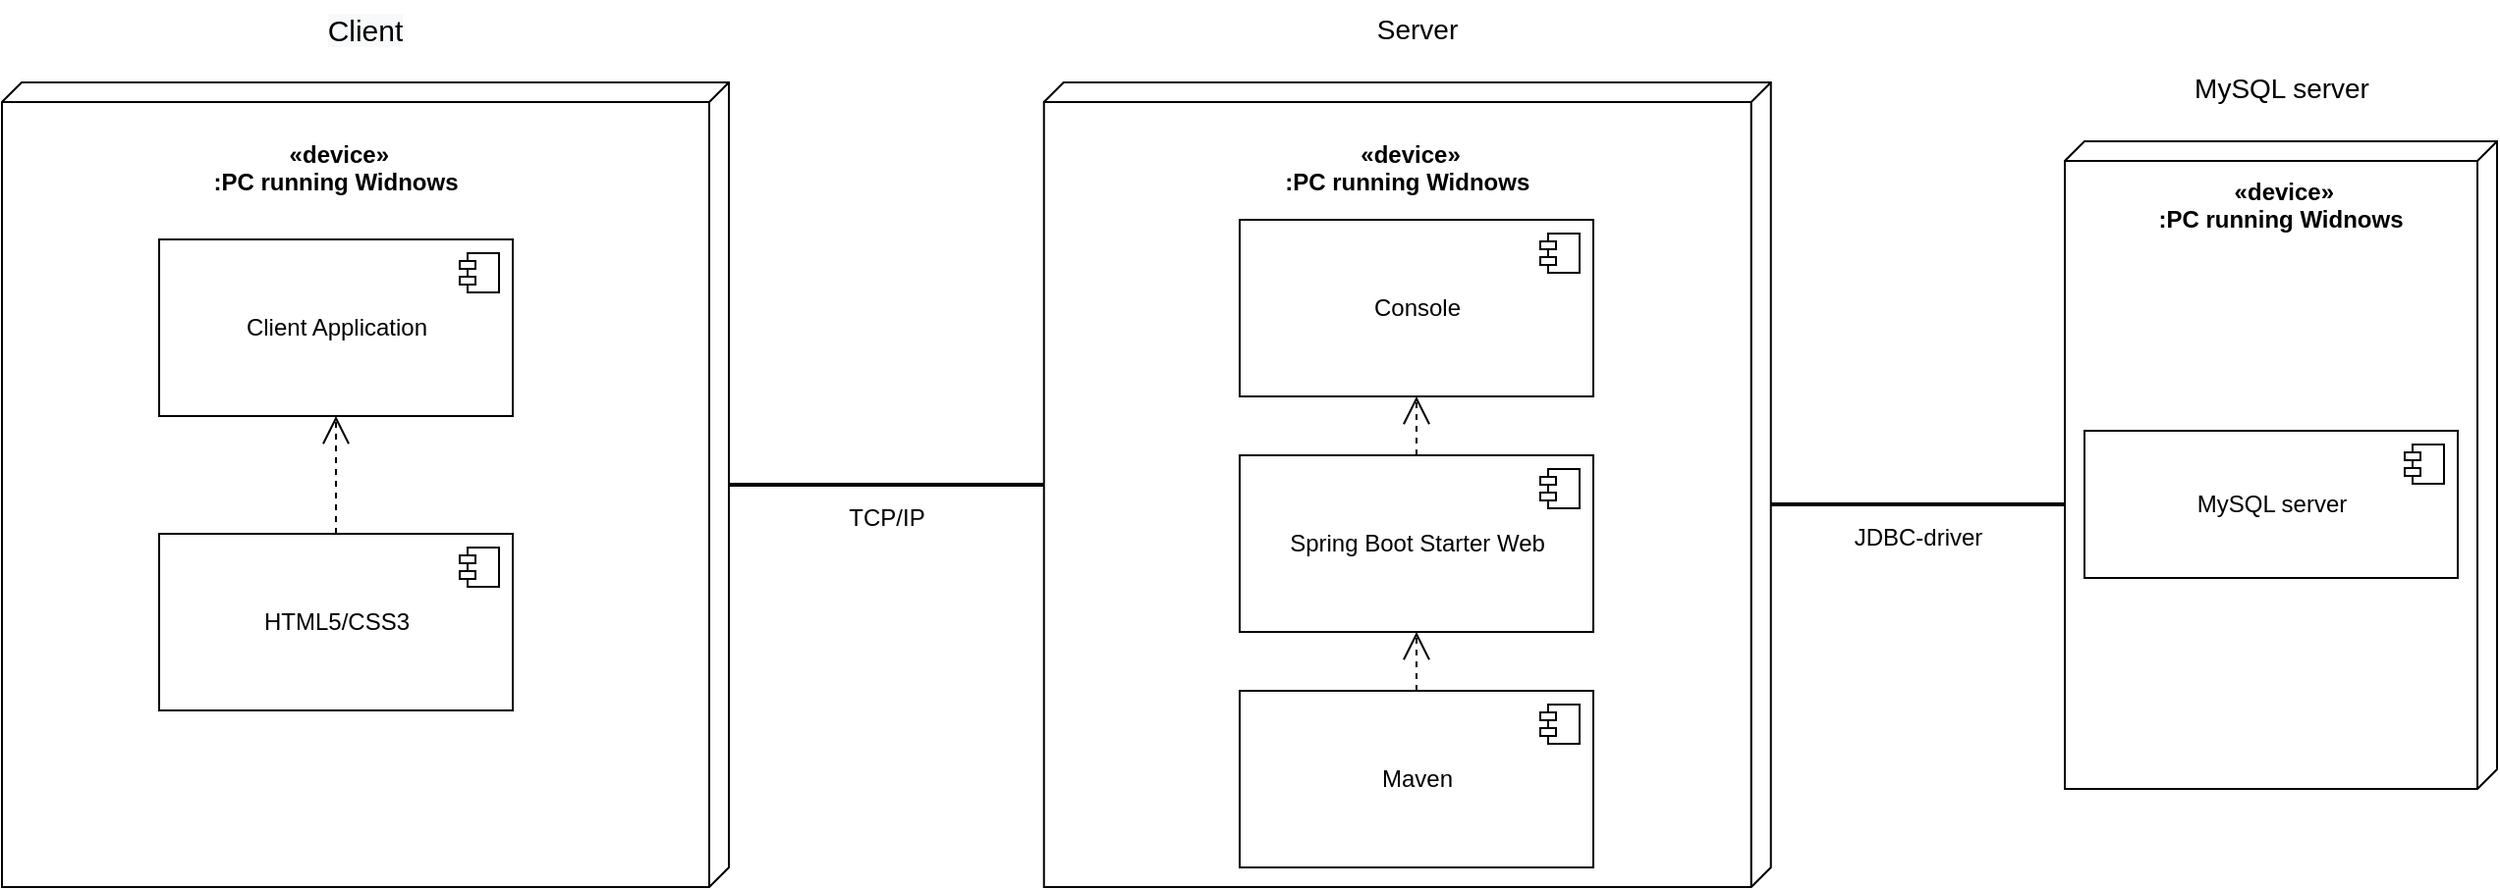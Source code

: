 <mxfile version="15.8.7" type="device"><diagram id="NyfrzlqcgnCC0Z7Iub0G" name="Страница 1"><mxGraphModel dx="2692" dy="-2866" grid="1" gridSize="10" guides="1" tooltips="1" connect="1" arrows="1" fold="1" page="1" pageScale="1" pageWidth="827" pageHeight="1169" math="0" shadow="0"><root><mxCell id="0"/><mxCell id="1" parent="0"/><mxCell id="ONmoncYdyhca-8g81Trg-7" value="" style="verticalAlign=top;align=left;spacingTop=8;spacingLeft=2;spacingRight=12;shape=cube;size=10;direction=south;fontStyle=4;html=1;" parent="1" vertex="1"><mxGeometry x="-789.63" y="3910" width="370" height="410" as="geometry"/></mxCell><mxCell id="ONmoncYdyhca-8g81Trg-10" value=" «device»&#10;:PC running Widnows" style="text;align=center;fontStyle=1;verticalAlign=middle;spacingLeft=3;spacingRight=3;strokeColor=none;rotatable=0;points=[[0,0.5],[1,0.5]];portConstraint=eastwest;" parent="1" vertex="1"><mxGeometry x="-644.63" y="3940" width="80" height="26" as="geometry"/></mxCell><mxCell id="ONmoncYdyhca-8g81Trg-11" value="" style="verticalAlign=top;align=left;spacingTop=8;spacingLeft=2;spacingRight=12;shape=cube;size=10;direction=south;fontStyle=4;html=1;" parent="1" vertex="1"><mxGeometry x="-1320" y="3910" width="370" height="410" as="geometry"/></mxCell><mxCell id="ONmoncYdyhca-8g81Trg-12" value=" «device»&#10;:PC running Widnows" style="text;align=center;fontStyle=1;verticalAlign=middle;spacingLeft=3;spacingRight=3;strokeColor=none;rotatable=0;points=[[0,0.5],[1,0.5]];portConstraint=eastwest;" parent="1" vertex="1"><mxGeometry x="-1190" y="3940" width="80" height="26" as="geometry"/></mxCell><mxCell id="ONmoncYdyhca-8g81Trg-13" value="" style="verticalAlign=top;align=left;spacingTop=8;spacingLeft=2;spacingRight=12;shape=cube;size=10;direction=south;fontStyle=4;html=1;" parent="1" vertex="1"><mxGeometry x="-270" y="3940" width="220" height="330" as="geometry"/></mxCell><mxCell id="ONmoncYdyhca-8g81Trg-14" value=" «device»&#10;:PC running Widnows" style="text;align=center;fontStyle=1;verticalAlign=middle;spacingLeft=3;spacingRight=3;strokeColor=none;rotatable=0;points=[[0,0.5],[1,0.5]];portConstraint=eastwest;" parent="1" vertex="1"><mxGeometry x="-200" y="3959" width="80" height="26" as="geometry"/></mxCell><mxCell id="ONmoncYdyhca-8g81Trg-21" value="TCP/IP" style="line;strokeWidth=2;html=1;" parent="1" vertex="1"><mxGeometry x="-949.63" y="4110" width="160" height="10" as="geometry"/></mxCell><mxCell id="ONmoncYdyhca-8g81Trg-22" value="JDBC-driver" style="line;strokeWidth=2;html=1;" parent="1" vertex="1"><mxGeometry x="-419.63" y="4120" width="149.63" height="10" as="geometry"/></mxCell><mxCell id="ONmoncYdyhca-8g81Trg-23" value="Client Application" style="html=1;dropTarget=0;" parent="1" vertex="1"><mxGeometry x="-1240" y="3990" width="180" height="90" as="geometry"/></mxCell><mxCell id="ONmoncYdyhca-8g81Trg-24" value="" style="shape=module;jettyWidth=8;jettyHeight=4;" parent="ONmoncYdyhca-8g81Trg-23" vertex="1"><mxGeometry x="1" width="20" height="20" relative="1" as="geometry"><mxPoint x="-27" y="7" as="offset"/></mxGeometry></mxCell><mxCell id="ONmoncYdyhca-8g81Trg-25" value="HTML5/CSS3" style="html=1;dropTarget=0;" parent="1" vertex="1"><mxGeometry x="-1240" y="4140" width="180" height="90" as="geometry"/></mxCell><mxCell id="ONmoncYdyhca-8g81Trg-26" value="" style="shape=module;jettyWidth=8;jettyHeight=4;" parent="ONmoncYdyhca-8g81Trg-25" vertex="1"><mxGeometry x="1" width="20" height="20" relative="1" as="geometry"><mxPoint x="-27" y="7" as="offset"/></mxGeometry></mxCell><mxCell id="ONmoncYdyhca-8g81Trg-27" value="Console" style="html=1;dropTarget=0;" parent="1" vertex="1"><mxGeometry x="-690" y="3980" width="180" height="90" as="geometry"/></mxCell><mxCell id="ONmoncYdyhca-8g81Trg-28" value="" style="shape=module;jettyWidth=8;jettyHeight=4;" parent="ONmoncYdyhca-8g81Trg-27" vertex="1"><mxGeometry x="1" width="20" height="20" relative="1" as="geometry"><mxPoint x="-27" y="7" as="offset"/></mxGeometry></mxCell><mxCell id="ONmoncYdyhca-8g81Trg-29" value="Spring Boot Starter Web" style="html=1;dropTarget=0;" parent="1" vertex="1"><mxGeometry x="-690" y="4100" width="180" height="90" as="geometry"/></mxCell><mxCell id="ONmoncYdyhca-8g81Trg-30" value="" style="shape=module;jettyWidth=8;jettyHeight=4;" parent="ONmoncYdyhca-8g81Trg-29" vertex="1"><mxGeometry x="1" width="20" height="20" relative="1" as="geometry"><mxPoint x="-27" y="7" as="offset"/></mxGeometry></mxCell><mxCell id="ONmoncYdyhca-8g81Trg-31" value="Maven" style="html=1;dropTarget=0;" parent="1" vertex="1"><mxGeometry x="-690" y="4220" width="180" height="90" as="geometry"/></mxCell><mxCell id="ONmoncYdyhca-8g81Trg-32" value="" style="shape=module;jettyWidth=8;jettyHeight=4;" parent="ONmoncYdyhca-8g81Trg-31" vertex="1"><mxGeometry x="1" width="20" height="20" relative="1" as="geometry"><mxPoint x="-27" y="7" as="offset"/></mxGeometry></mxCell><mxCell id="ONmoncYdyhca-8g81Trg-33" value="MySQL server" style="html=1;dropTarget=0;" parent="1" vertex="1"><mxGeometry x="-260" y="4087.5" width="190" height="75" as="geometry"/></mxCell><mxCell id="ONmoncYdyhca-8g81Trg-34" value="" style="shape=module;jettyWidth=8;jettyHeight=4;" parent="ONmoncYdyhca-8g81Trg-33" vertex="1"><mxGeometry x="1" width="20" height="20" relative="1" as="geometry"><mxPoint x="-27" y="7" as="offset"/></mxGeometry></mxCell><mxCell id="ONmoncYdyhca-8g81Trg-40" value="" style="endArrow=open;endSize=12;dashed=1;html=1;entryX=0.5;entryY=1;entryDx=0;entryDy=0;exitX=0.5;exitY=0;exitDx=0;exitDy=0;" parent="1" source="ONmoncYdyhca-8g81Trg-25" target="ONmoncYdyhca-8g81Trg-23" edge="1"><mxGeometry width="160" relative="1" as="geometry"><mxPoint x="-970" y="4189" as="sourcePoint"/><mxPoint x="-810" y="4189" as="targetPoint"/></mxGeometry></mxCell><mxCell id="ONmoncYdyhca-8g81Trg-41" value="" style="endArrow=open;endSize=12;dashed=1;html=1;entryX=0.5;entryY=1;entryDx=0;entryDy=0;" parent="1" target="ONmoncYdyhca-8g81Trg-27" edge="1"><mxGeometry width="160" relative="1" as="geometry"><mxPoint x="-600" y="4100" as="sourcePoint"/><mxPoint x="-600.5" y="4080" as="targetPoint"/></mxGeometry></mxCell><mxCell id="ONmoncYdyhca-8g81Trg-43" value="" style="endArrow=open;endSize=12;dashed=1;html=1;entryX=0.5;entryY=1;entryDx=0;entryDy=0;exitX=0.5;exitY=0;exitDx=0;exitDy=0;" parent="1" source="ONmoncYdyhca-8g81Trg-31" target="ONmoncYdyhca-8g81Trg-29" edge="1"><mxGeometry width="160" relative="1" as="geometry"><mxPoint x="-590" y="4120" as="sourcePoint"/><mxPoint x="-590.5" y="4090" as="targetPoint"/></mxGeometry></mxCell><mxCell id="Qu4vAQi-6nX8DyKCSvzY-1" value="&lt;span style=&quot;font-size: 14px;&quot;&gt;MySQL server&lt;/span&gt;" style="text;html=1;align=center;verticalAlign=middle;resizable=0;points=[];autosize=1;strokeColor=none;fillColor=none;fontSize=14;" vertex="1" parent="1"><mxGeometry x="-210" y="3903" width="100" height="20" as="geometry"/></mxCell><mxCell id="Qu4vAQi-6nX8DyKCSvzY-2" value="&lt;span style=&quot;font-size: 14px;&quot;&gt;Server&lt;/span&gt;" style="text;html=1;align=center;verticalAlign=middle;resizable=0;points=[];autosize=1;strokeColor=none;fillColor=none;fontSize=14;" vertex="1" parent="1"><mxGeometry x="-630" y="3873" width="60" height="20" as="geometry"/></mxCell><mxCell id="Qu4vAQi-6nX8DyKCSvzY-3" value="&lt;span style=&quot;color: rgb(0, 0, 0); font-family: helvetica; font-size: 15px; font-style: normal; font-weight: 400; letter-spacing: normal; text-indent: 0px; text-transform: none; word-spacing: 0px; background-color: rgb(248, 249, 250); display: inline; float: none;&quot;&gt;Client&lt;/span&gt;" style="text;whiteSpace=wrap;html=1;fontSize=15;align=center;verticalAlign=middle;" vertex="1" parent="1"><mxGeometry x="-1170" y="3868" width="70" height="30" as="geometry"/></mxCell></root></mxGraphModel></diagram></mxfile>